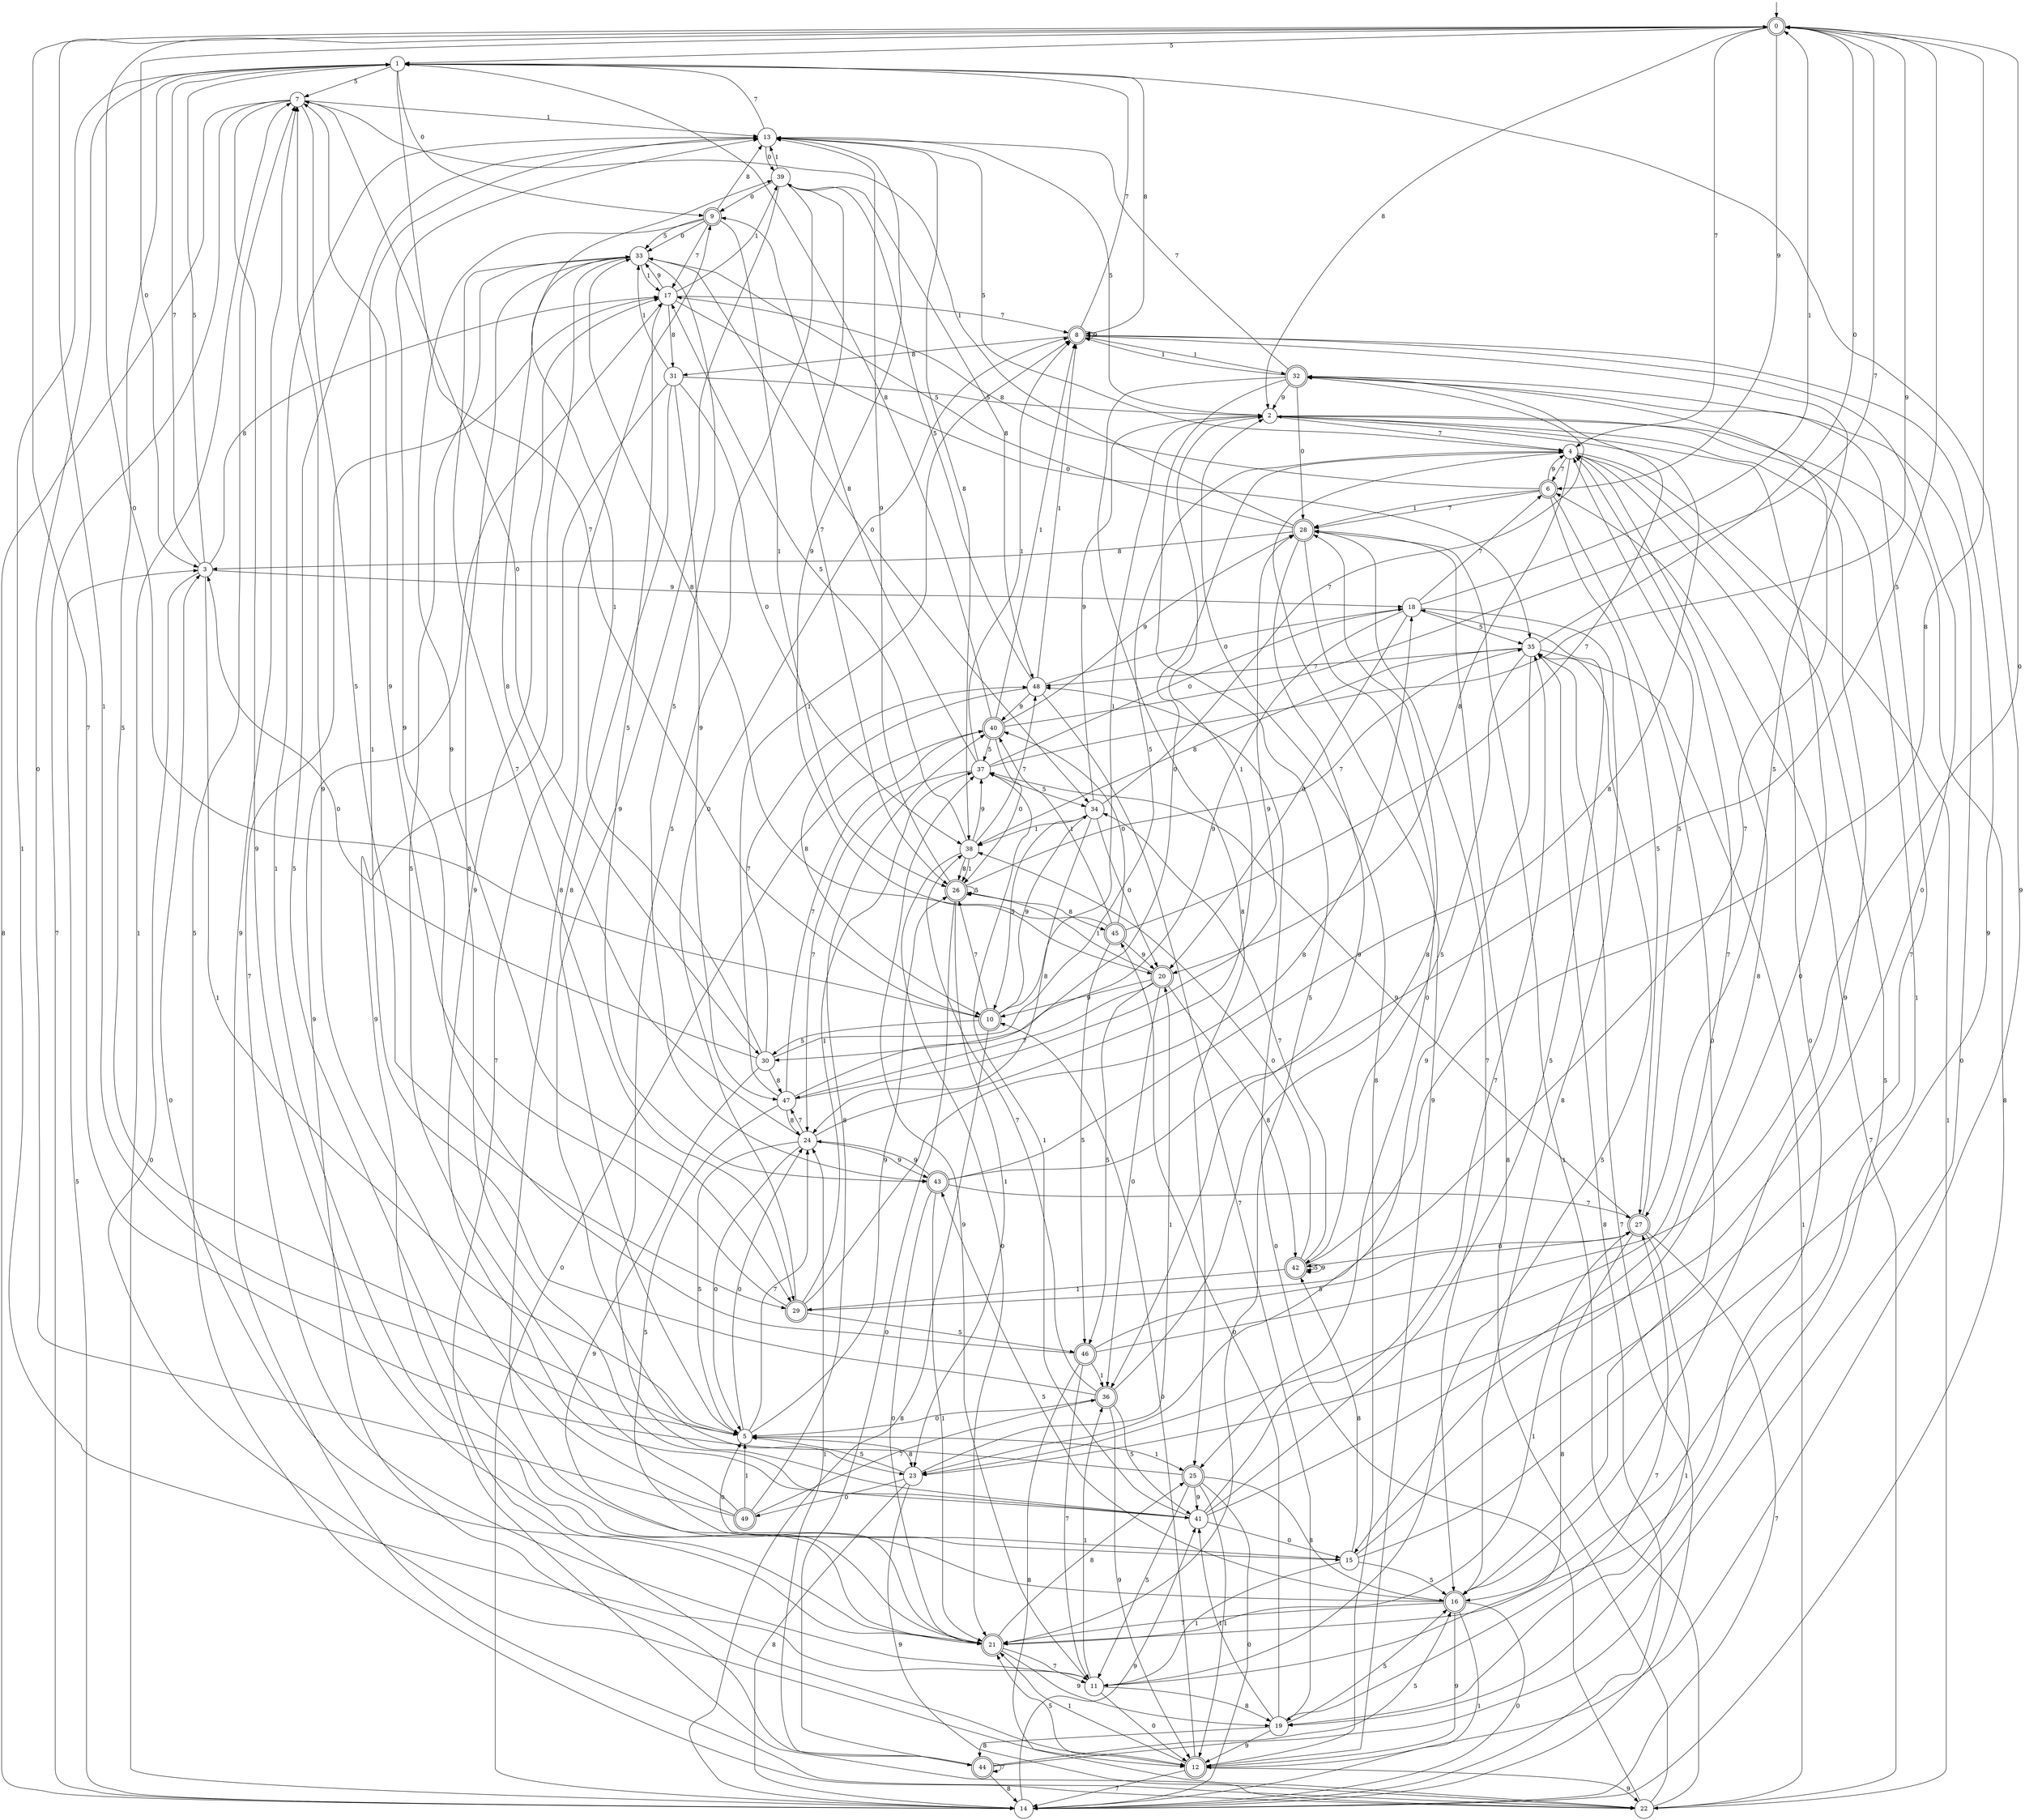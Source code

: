 digraph g {

	s0 [shape="doublecircle" label="0"];
	s1 [shape="circle" label="1"];
	s2 [shape="circle" label="2"];
	s3 [shape="circle" label="3"];
	s4 [shape="circle" label="4"];
	s5 [shape="circle" label="5"];
	s6 [shape="doublecircle" label="6"];
	s7 [shape="circle" label="7"];
	s8 [shape="doublecircle" label="8"];
	s9 [shape="doublecircle" label="9"];
	s10 [shape="doublecircle" label="10"];
	s11 [shape="circle" label="11"];
	s12 [shape="doublecircle" label="12"];
	s13 [shape="circle" label="13"];
	s14 [shape="circle" label="14"];
	s15 [shape="circle" label="15"];
	s16 [shape="doublecircle" label="16"];
	s17 [shape="circle" label="17"];
	s18 [shape="circle" label="18"];
	s19 [shape="circle" label="19"];
	s20 [shape="doublecircle" label="20"];
	s21 [shape="doublecircle" label="21"];
	s22 [shape="circle" label="22"];
	s23 [shape="circle" label="23"];
	s24 [shape="circle" label="24"];
	s25 [shape="doublecircle" label="25"];
	s26 [shape="doublecircle" label="26"];
	s27 [shape="doublecircle" label="27"];
	s28 [shape="doublecircle" label="28"];
	s29 [shape="doublecircle" label="29"];
	s30 [shape="circle" label="30"];
	s31 [shape="circle" label="31"];
	s32 [shape="doublecircle" label="32"];
	s33 [shape="circle" label="33"];
	s34 [shape="circle" label="34"];
	s35 [shape="circle" label="35"];
	s36 [shape="doublecircle" label="36"];
	s37 [shape="circle" label="37"];
	s38 [shape="circle" label="38"];
	s39 [shape="circle" label="39"];
	s40 [shape="doublecircle" label="40"];
	s41 [shape="circle" label="41"];
	s42 [shape="doublecircle" label="42"];
	s43 [shape="doublecircle" label="43"];
	s44 [shape="doublecircle" label="44"];
	s45 [shape="doublecircle" label="45"];
	s46 [shape="doublecircle" label="46"];
	s47 [shape="circle" label="47"];
	s48 [shape="circle" label="48"];
	s49 [shape="doublecircle" label="49"];
	s0 -> s1 [label="5"];
	s0 -> s2 [label="8"];
	s0 -> s3 [label="0"];
	s0 -> s4 [label="7"];
	s0 -> s5 [label="1"];
	s0 -> s6 [label="9"];
	s1 -> s7 [label="5"];
	s1 -> s8 [label="8"];
	s1 -> s9 [label="0"];
	s1 -> s10 [label="7"];
	s1 -> s11 [label="1"];
	s1 -> s12 [label="9"];
	s2 -> s13 [label="5"];
	s2 -> s14 [label="8"];
	s2 -> s15 [label="0"];
	s2 -> s4 [label="7"];
	s2 -> s16 [label="1"];
	s2 -> s16 [label="9"];
	s3 -> s1 [label="5"];
	s3 -> s17 [label="8"];
	s3 -> s12 [label="0"];
	s3 -> s1 [label="7"];
	s3 -> s5 [label="1"];
	s3 -> s18 [label="9"];
	s4 -> s19 [label="5"];
	s4 -> s20 [label="8"];
	s4 -> s21 [label="0"];
	s4 -> s6 [label="7"];
	s4 -> s22 [label="1"];
	s4 -> s12 [label="9"];
	s5 -> s1 [label="5"];
	s5 -> s23 [label="8"];
	s5 -> s24 [label="0"];
	s5 -> s24 [label="7"];
	s5 -> s25 [label="1"];
	s5 -> s26 [label="9"];
	s6 -> s27 [label="5"];
	s6 -> s17 [label="8"];
	s6 -> s16 [label="0"];
	s6 -> s28 [label="7"];
	s6 -> s28 [label="1"];
	s6 -> s4 [label="9"];
	s7 -> s29 [label="5"];
	s7 -> s14 [label="8"];
	s7 -> s30 [label="0"];
	s7 -> s14 [label="7"];
	s7 -> s13 [label="1"];
	s7 -> s21 [label="9"];
	s8 -> s27 [label="5"];
	s8 -> s31 [label="8"];
	s8 -> s23 [label="0"];
	s8 -> s1 [label="7"];
	s8 -> s32 [label="1"];
	s8 -> s8 [label="9"];
	s9 -> s33 [label="5"];
	s9 -> s13 [label="8"];
	s9 -> s33 [label="0"];
	s9 -> s17 [label="7"];
	s9 -> s26 [label="1"];
	s9 -> s29 [label="9"];
	s10 -> s30 [label="5"];
	s10 -> s14 [label="8"];
	s10 -> s0 [label="0"];
	s10 -> s26 [label="7"];
	s10 -> s2 [label="1"];
	s10 -> s34 [label="9"];
	s11 -> s35 [label="5"];
	s11 -> s19 [label="8"];
	s11 -> s12 [label="0"];
	s11 -> s17 [label="7"];
	s11 -> s36 [label="1"];
	s11 -> s37 [label="9"];
	s12 -> s21 [label="5"];
	s12 -> s2 [label="8"];
	s12 -> s10 [label="0"];
	s12 -> s14 [label="7"];
	s12 -> s21 [label="1"];
	s12 -> s22 [label="9"];
	s13 -> s4 [label="5"];
	s13 -> s38 [label="8"];
	s13 -> s39 [label="0"];
	s13 -> s1 [label="7"];
	s13 -> s21 [label="1"];
	s13 -> s20 [label="9"];
	s14 -> s3 [label="5"];
	s14 -> s35 [label="8"];
	s14 -> s40 [label="0"];
	s14 -> s35 [label="7"];
	s14 -> s7 [label="1"];
	s14 -> s41 [label="9"];
	s15 -> s16 [label="5"];
	s15 -> s42 [label="8"];
	s15 -> s5 [label="0"];
	s15 -> s32 [label="7"];
	s15 -> s11 [label="1"];
	s15 -> s8 [label="9"];
	s16 -> s43 [label="5"];
	s16 -> s9 [label="8"];
	s16 -> s14 [label="0"];
	s16 -> s21 [label="7"];
	s16 -> s14 [label="1"];
	s16 -> s12 [label="9"];
	s17 -> s43 [label="5"];
	s17 -> s31 [label="8"];
	s17 -> s35 [label="0"];
	s17 -> s8 [label="7"];
	s17 -> s39 [label="1"];
	s17 -> s33 [label="9"];
	s18 -> s35 [label="5"];
	s18 -> s16 [label="8"];
	s18 -> s20 [label="0"];
	s18 -> s6 [label="7"];
	s18 -> s0 [label="1"];
	s18 -> s30 [label="9"];
	s19 -> s16 [label="5"];
	s19 -> s44 [label="8"];
	s19 -> s45 [label="0"];
	s19 -> s27 [label="7"];
	s19 -> s41 [label="1"];
	s19 -> s12 [label="9"];
	s20 -> s46 [label="5"];
	s20 -> s42 [label="8"];
	s20 -> s36 [label="0"];
	s20 -> s47 [label="7"];
	s20 -> s26 [label="1"];
	s20 -> s10 [label="9"];
	s21 -> s13 [label="5"];
	s21 -> s25 [label="8"];
	s21 -> s3 [label="0"];
	s21 -> s11 [label="7"];
	s21 -> s27 [label="1"];
	s21 -> s19 [label="9"];
	s22 -> s7 [label="5"];
	s22 -> s28 [label="8"];
	s22 -> s48 [label="0"];
	s22 -> s6 [label="7"];
	s22 -> s28 [label="1"];
	s22 -> s7 [label="9"];
	s23 -> s5 [label="5"];
	s23 -> s14 [label="8"];
	s23 -> s49 [label="0"];
	s23 -> s4 [label="7"];
	s23 -> s20 [label="1"];
	s23 -> s22 [label="9"];
	s24 -> s5 [label="5"];
	s24 -> s33 [label="8"];
	s24 -> s5 [label="0"];
	s24 -> s47 [label="7"];
	s24 -> s2 [label="1"];
	s24 -> s43 [label="9"];
	s25 -> s11 [label="5"];
	s25 -> s16 [label="8"];
	s25 -> s14 [label="0"];
	s25 -> s0 [label="7"];
	s25 -> s12 [label="1"];
	s25 -> s41 [label="9"];
	s26 -> s26 [label="5"];
	s26 -> s45 [label="8"];
	s26 -> s44 [label="0"];
	s26 -> s35 [label="7"];
	s26 -> s23 [label="1"];
	s26 -> s13 [label="9"];
	s27 -> s4 [label="5"];
	s27 -> s11 [label="8"];
	s27 -> s42 [label="0"];
	s27 -> s14 [label="7"];
	s27 -> s19 [label="1"];
	s27 -> s37 [label="9"];
	s28 -> s33 [label="5"];
	s28 -> s3 [label="8"];
	s28 -> s25 [label="0"];
	s28 -> s16 [label="7"];
	s28 -> s7 [label="1"];
	s28 -> s36 [label="9"];
	s29 -> s46 [label="5"];
	s29 -> s18 [label="8"];
	s29 -> s8 [label="0"];
	s29 -> s32 [label="7"];
	s29 -> s37 [label="1"];
	s29 -> s7 [label="9"];
	s30 -> s4 [label="5"];
	s30 -> s47 [label="8"];
	s30 -> s3 [label="0"];
	s30 -> s48 [label="7"];
	s30 -> s39 [label="1"];
	s30 -> s21 [label="9"];
	s31 -> s2 [label="5"];
	s31 -> s5 [label="8"];
	s31 -> s38 [label="0"];
	s31 -> s12 [label="7"];
	s31 -> s33 [label="1"];
	s31 -> s47 [label="9"];
	s32 -> s21 [label="5"];
	s32 -> s25 [label="8"];
	s32 -> s28 [label="0"];
	s32 -> s13 [label="7"];
	s32 -> s8 [label="1"];
	s32 -> s2 [label="9"];
	s33 -> s43 [label="5"];
	s33 -> s41 [label="8"];
	s33 -> s34 [label="0"];
	s33 -> s29 [label="7"];
	s33 -> s17 [label="1"];
	s33 -> s22 [label="9"];
	s34 -> s10 [label="5"];
	s34 -> s24 [label="8"];
	s34 -> s20 [label="0"];
	s34 -> s32 [label="7"];
	s34 -> s38 [label="1"];
	s34 -> s2 [label="9"];
	s35 -> s42 [label="5"];
	s35 -> s38 [label="8"];
	s35 -> s0 [label="0"];
	s35 -> s48 [label="7"];
	s35 -> s22 [label="1"];
	s35 -> s23 [label="9"];
	s36 -> s41 [label="5"];
	s36 -> s28 [label="8"];
	s36 -> s5 [label="0"];
	s36 -> s38 [label="7"];
	s36 -> s13 [label="1"];
	s36 -> s12 [label="9"];
	s37 -> s34 [label="5"];
	s37 -> s9 [label="8"];
	s37 -> s18 [label="0"];
	s37 -> s24 [label="7"];
	s37 -> s8 [label="1"];
	s37 -> s0 [label="9"];
	s38 -> s17 [label="5"];
	s38 -> s26 [label="8"];
	s38 -> s21 [label="0"];
	s38 -> s48 [label="7"];
	s38 -> s26 [label="1"];
	s38 -> s37 [label="9"];
	s39 -> s41 [label="5"];
	s39 -> s48 [label="8"];
	s39 -> s9 [label="0"];
	s39 -> s26 [label="7"];
	s39 -> s13 [label="1"];
	s39 -> s23 [label="9"];
	s40 -> s37 [label="5"];
	s40 -> s1 [label="8"];
	s40 -> s26 [label="0"];
	s40 -> s0 [label="7"];
	s40 -> s8 [label="1"];
	s40 -> s28 [label="9"];
	s41 -> s18 [label="5"];
	s41 -> s4 [label="8"];
	s41 -> s15 [label="0"];
	s41 -> s35 [label="7"];
	s41 -> s37 [label="1"];
	s41 -> s17 [label="9"];
	s42 -> s42 [label="5"];
	s42 -> s0 [label="8"];
	s42 -> s38 [label="0"];
	s42 -> s34 [label="7"];
	s42 -> s29 [label="1"];
	s42 -> s42 [label="9"];
	s43 -> s0 [label="5"];
	s43 -> s2 [label="8"];
	s43 -> s21 [label="0"];
	s43 -> s27 [label="7"];
	s43 -> s21 [label="1"];
	s43 -> s24 [label="9"];
	s44 -> s16 [label="5"];
	s44 -> s14 [label="8"];
	s44 -> s32 [label="0"];
	s44 -> s44 [label="7"];
	s44 -> s24 [label="1"];
	s44 -> s17 [label="9"];
	s45 -> s46 [label="5"];
	s45 -> s33 [label="8"];
	s45 -> s40 [label="0"];
	s45 -> s32 [label="7"];
	s45 -> s40 [label="1"];
	s45 -> s20 [label="9"];
	s46 -> s27 [label="5"];
	s46 -> s22 [label="8"];
	s46 -> s0 [label="0"];
	s46 -> s11 [label="7"];
	s46 -> s36 [label="1"];
	s46 -> s13 [label="9"];
	s47 -> s15 [label="5"];
	s47 -> s24 [label="8"];
	s47 -> s4 [label="0"];
	s47 -> s40 [label="7"];
	s47 -> s8 [label="1"];
	s47 -> s28 [label="9"];
	s48 -> s39 [label="5"];
	s48 -> s10 [label="8"];
	s48 -> s18 [label="0"];
	s48 -> s19 [label="7"];
	s48 -> s8 [label="1"];
	s48 -> s40 [label="9"];
	s49 -> s33 [label="5"];
	s49 -> s40 [label="8"];
	s49 -> s1 [label="0"];
	s49 -> s36 [label="7"];
	s49 -> s5 [label="1"];
	s49 -> s7 [label="9"];

__start0 [label="" shape="none" width="0" height="0"];
__start0 -> s0;

}
